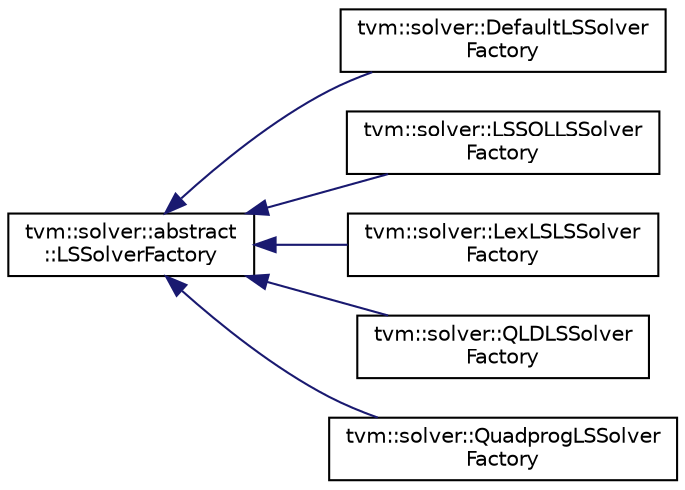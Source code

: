 digraph "Graphical Class Hierarchy"
{
 // LATEX_PDF_SIZE
  edge [fontname="Helvetica",fontsize="10",labelfontname="Helvetica",labelfontsize="10"];
  node [fontname="Helvetica",fontsize="10",shape=record];
  rankdir="LR";
  Node0 [label="tvm::solver::abstract\l::LSSolverFactory",height=0.2,width=0.4,color="black", fillcolor="white", style="filled",URL="$classtvm_1_1solver_1_1abstract_1_1LSSolverFactory.html",tooltip=" "];
  Node0 -> Node1 [dir="back",color="midnightblue",fontsize="10",style="solid",fontname="Helvetica"];
  Node1 [label="tvm::solver::DefaultLSSolver\lFactory",height=0.2,width=0.4,color="black", fillcolor="white", style="filled",URL="$classtvm_1_1solver_1_1DefaultLSSolverFactory.html",tooltip=" "];
  Node0 -> Node2 [dir="back",color="midnightblue",fontsize="10",style="solid",fontname="Helvetica"];
  Node2 [label="tvm::solver::LSSOLLSSolver\lFactory",height=0.2,width=0.4,color="black", fillcolor="white", style="filled",URL="$classtvm_1_1solver_1_1LSSOLLSSolverFactory.html",tooltip=" "];
  Node0 -> Node3 [dir="back",color="midnightblue",fontsize="10",style="solid",fontname="Helvetica"];
  Node3 [label="tvm::solver::LexLSLSSolver\lFactory",height=0.2,width=0.4,color="black", fillcolor="white", style="filled",URL="$classtvm_1_1solver_1_1LexLSLSSolverFactory.html",tooltip=" "];
  Node0 -> Node4 [dir="back",color="midnightblue",fontsize="10",style="solid",fontname="Helvetica"];
  Node4 [label="tvm::solver::QLDLSSolver\lFactory",height=0.2,width=0.4,color="black", fillcolor="white", style="filled",URL="$classtvm_1_1solver_1_1QLDLSSolverFactory.html",tooltip=" "];
  Node0 -> Node5 [dir="back",color="midnightblue",fontsize="10",style="solid",fontname="Helvetica"];
  Node5 [label="tvm::solver::QuadprogLSSolver\lFactory",height=0.2,width=0.4,color="black", fillcolor="white", style="filled",URL="$classtvm_1_1solver_1_1QuadprogLSSolverFactory.html",tooltip=" "];
}
